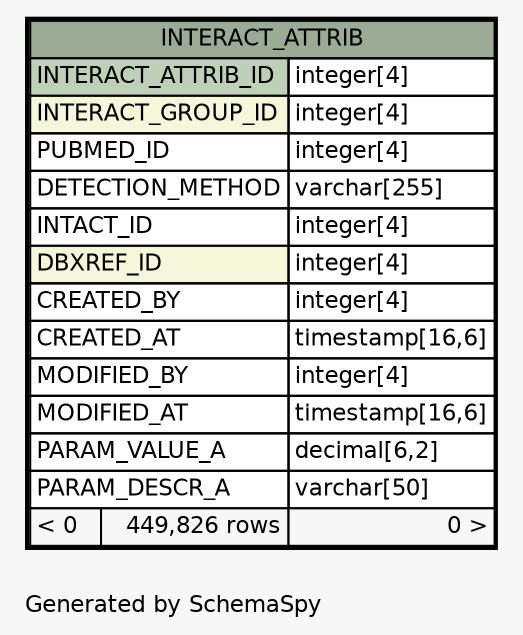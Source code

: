 // dot 2.38.0 on Windows 10 10.0
// SchemaSpy rev Unknown
digraph "oneDegreeRelationshipsDiagram" {
  graph [
    rankdir="RL"
    bgcolor="#f7f7f7"
    label="\nGenerated by SchemaSpy"
    labeljust="l"
    nodesep="0.18"
    ranksep="0.46"
    fontname="Helvetica"
    fontsize="11"
  ];
  node [
    fontname="Helvetica"
    fontsize="11"
    shape="plaintext"
  ];
  edge [
    arrowsize="0.8"
  ];
  "INTERACT_ATTRIB" [
    label=<
    <TABLE BORDER="2" CELLBORDER="1" CELLSPACING="0" BGCOLOR="#ffffff">
      <TR><TD COLSPAN="3" BGCOLOR="#9bab96" ALIGN="CENTER">INTERACT_ATTRIB</TD></TR>
      <TR><TD PORT="INTERACT_ATTRIB_ID" COLSPAN="2" BGCOLOR="#bed1b8" ALIGN="LEFT">INTERACT_ATTRIB_ID</TD><TD PORT="INTERACT_ATTRIB_ID.type" ALIGN="LEFT">integer[4]</TD></TR>
      <TR><TD PORT="INTERACT_GROUP_ID" COLSPAN="2" BGCOLOR="#f4f7da" ALIGN="LEFT">INTERACT_GROUP_ID</TD><TD PORT="INTERACT_GROUP_ID.type" ALIGN="LEFT">integer[4]</TD></TR>
      <TR><TD PORT="PUBMED_ID" COLSPAN="2" ALIGN="LEFT">PUBMED_ID</TD><TD PORT="PUBMED_ID.type" ALIGN="LEFT">integer[4]</TD></TR>
      <TR><TD PORT="DETECTION_METHOD" COLSPAN="2" ALIGN="LEFT">DETECTION_METHOD</TD><TD PORT="DETECTION_METHOD.type" ALIGN="LEFT">varchar[255]</TD></TR>
      <TR><TD PORT="INTACT_ID" COLSPAN="2" ALIGN="LEFT">INTACT_ID</TD><TD PORT="INTACT_ID.type" ALIGN="LEFT">integer[4]</TD></TR>
      <TR><TD PORT="DBXREF_ID" COLSPAN="2" BGCOLOR="#f4f7da" ALIGN="LEFT">DBXREF_ID</TD><TD PORT="DBXREF_ID.type" ALIGN="LEFT">integer[4]</TD></TR>
      <TR><TD PORT="CREATED_BY" COLSPAN="2" ALIGN="LEFT">CREATED_BY</TD><TD PORT="CREATED_BY.type" ALIGN="LEFT">integer[4]</TD></TR>
      <TR><TD PORT="CREATED_AT" COLSPAN="2" ALIGN="LEFT">CREATED_AT</TD><TD PORT="CREATED_AT.type" ALIGN="LEFT">timestamp[16,6]</TD></TR>
      <TR><TD PORT="MODIFIED_BY" COLSPAN="2" ALIGN="LEFT">MODIFIED_BY</TD><TD PORT="MODIFIED_BY.type" ALIGN="LEFT">integer[4]</TD></TR>
      <TR><TD PORT="MODIFIED_AT" COLSPAN="2" ALIGN="LEFT">MODIFIED_AT</TD><TD PORT="MODIFIED_AT.type" ALIGN="LEFT">timestamp[16,6]</TD></TR>
      <TR><TD PORT="PARAM_VALUE_A" COLSPAN="2" ALIGN="LEFT">PARAM_VALUE_A</TD><TD PORT="PARAM_VALUE_A.type" ALIGN="LEFT">decimal[6,2]</TD></TR>
      <TR><TD PORT="PARAM_DESCR_A" COLSPAN="2" ALIGN="LEFT">PARAM_DESCR_A</TD><TD PORT="PARAM_DESCR_A.type" ALIGN="LEFT">varchar[50]</TD></TR>
      <TR><TD ALIGN="LEFT" BGCOLOR="#f7f7f7">&lt; 0</TD><TD ALIGN="RIGHT" BGCOLOR="#f7f7f7">449,826 rows</TD><TD ALIGN="RIGHT" BGCOLOR="#f7f7f7">0 &gt;</TD></TR>
    </TABLE>>
    URL="INTERACT_ATTRIB.html"
    tooltip="INTERACT_ATTRIB"
  ];
}
